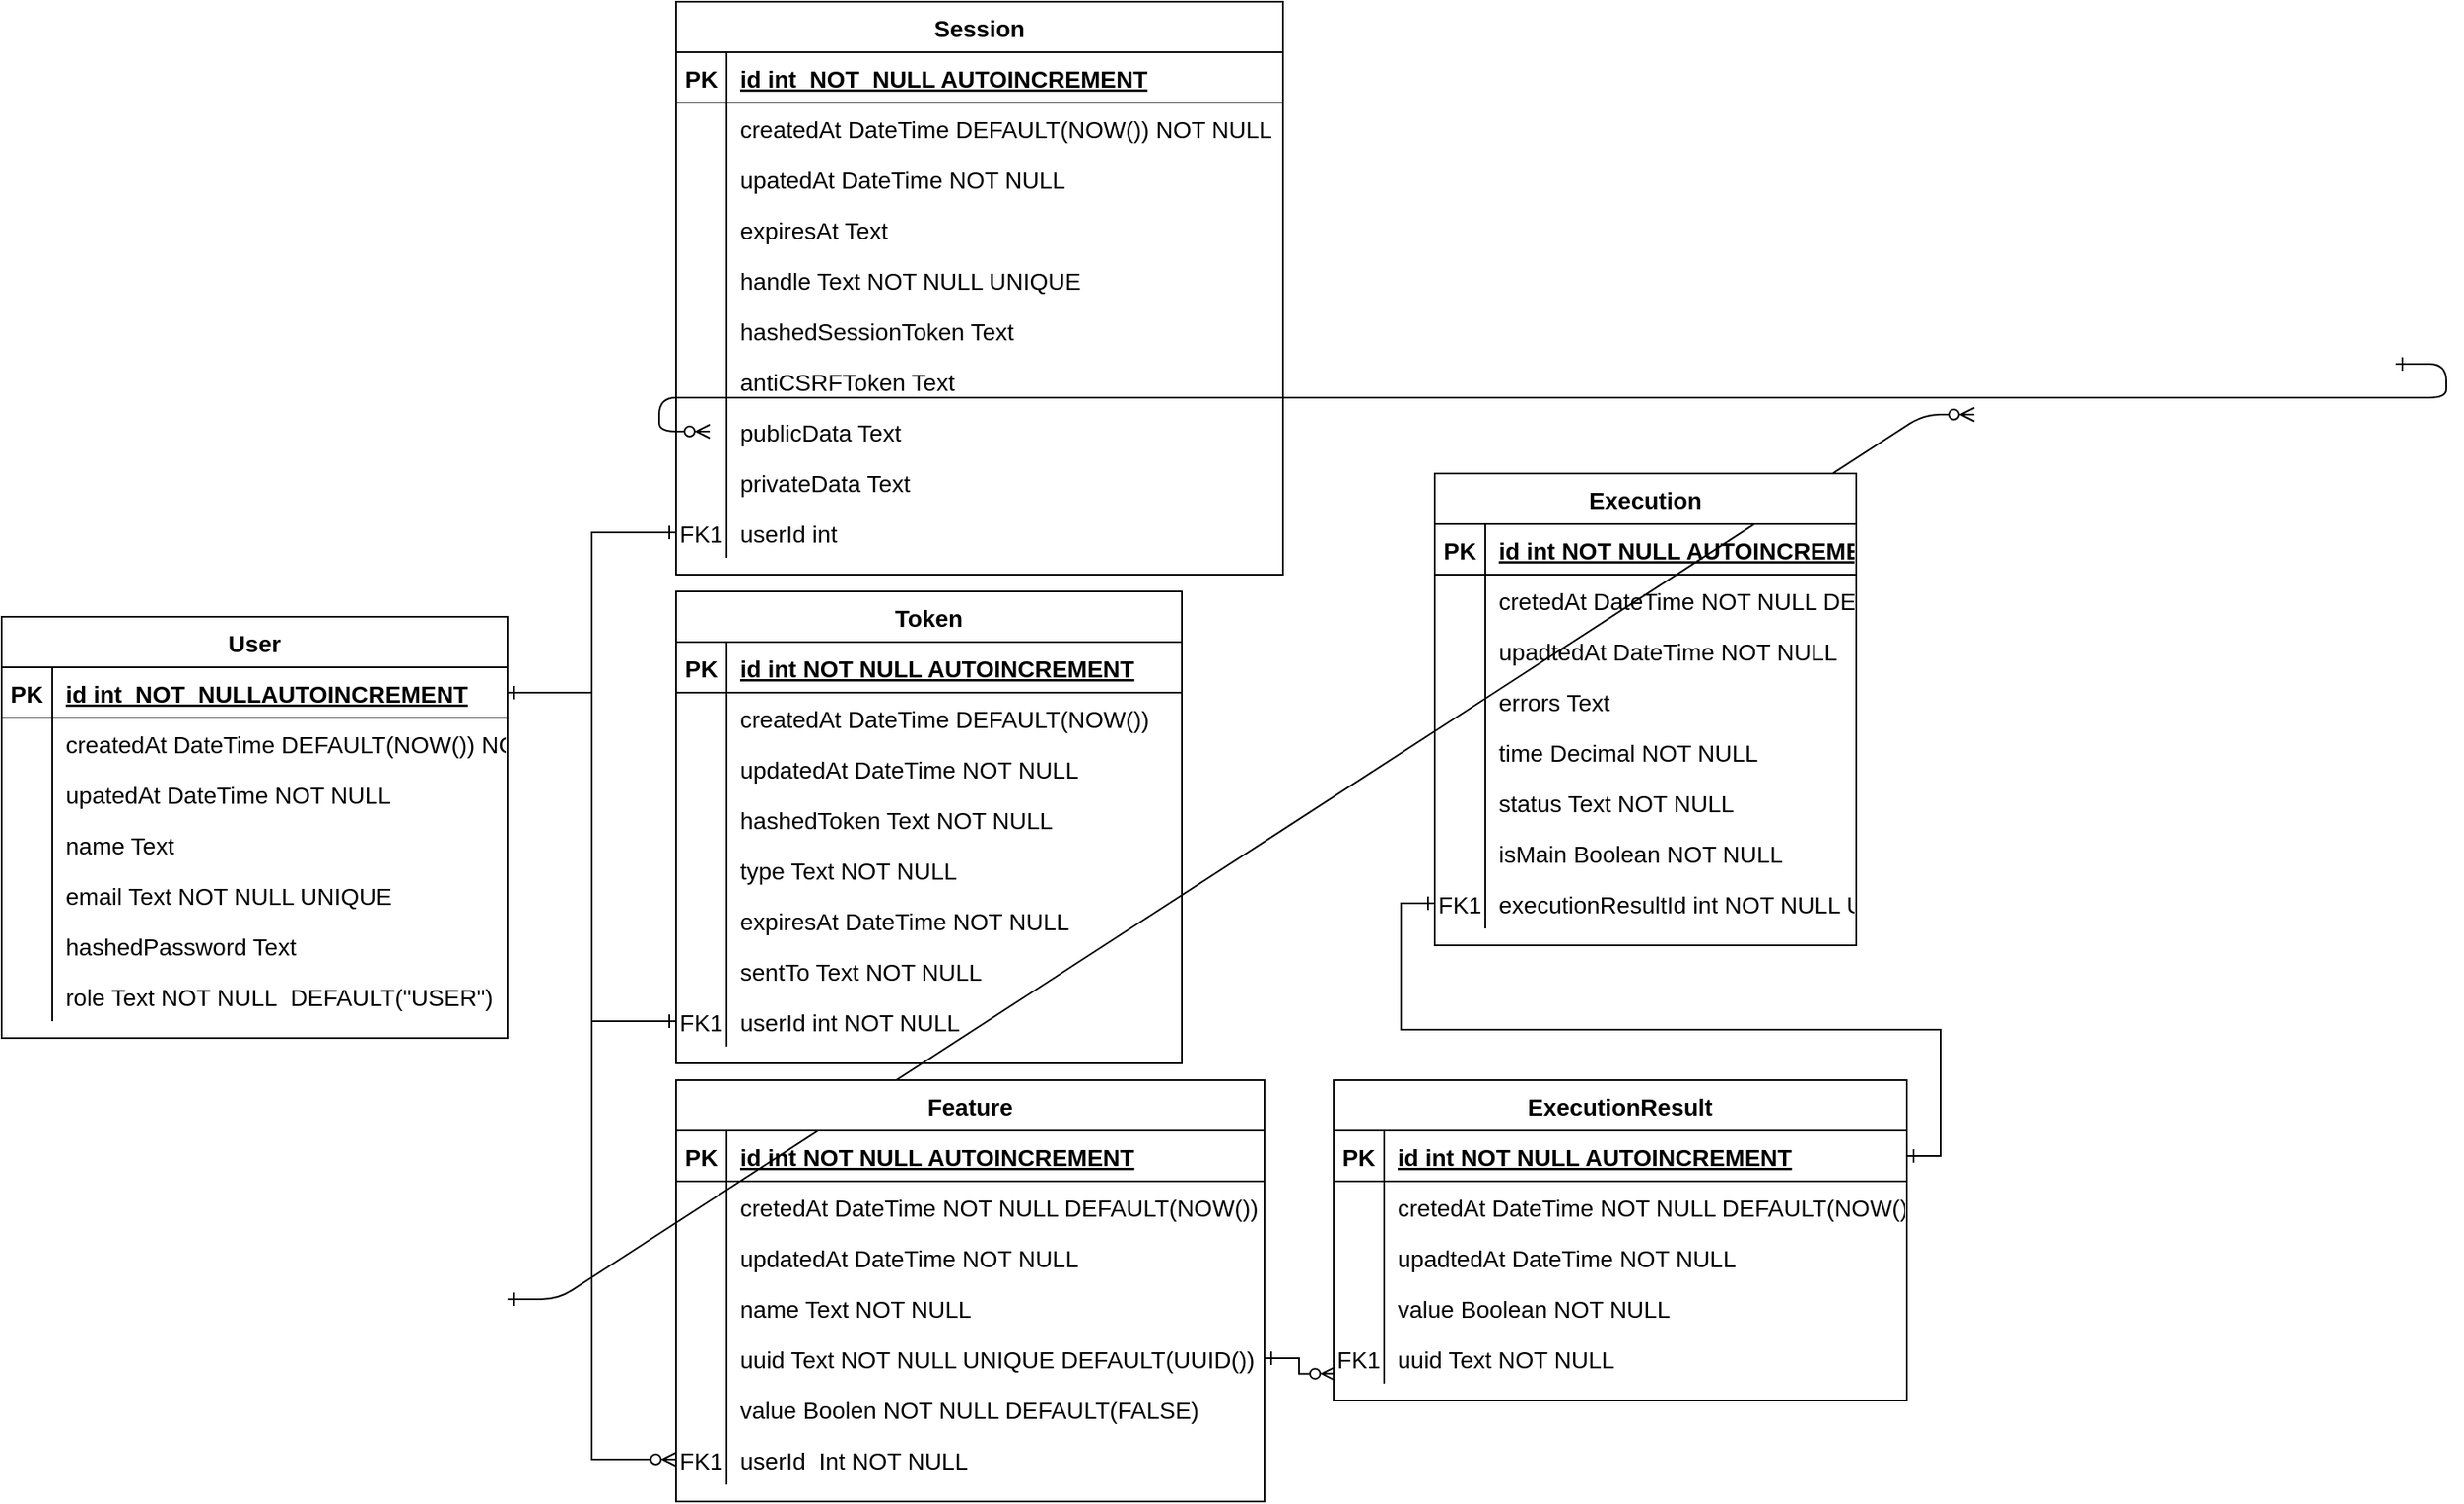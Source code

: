 <mxfile version="17.1.2" type="device"><diagram id="R2lEEEUBdFMjLlhIrx00" name="Page-1"><mxGraphModel dx="1240" dy="1789" grid="1" gridSize="10" guides="1" tooltips="1" connect="1" arrows="1" fold="1" page="1" pageScale="1" pageWidth="850" pageHeight="1100" math="0" shadow="0" extFonts="Permanent Marker^https://fonts.googleapis.com/css?family=Permanent+Marker"><root><mxCell id="0"/><mxCell id="1" parent="0"/><mxCell id="C-vyLk0tnHw3VtMMgP7b-1" value="" style="edgeStyle=entityRelationEdgeStyle;endArrow=ERzeroToMany;startArrow=ERone;endFill=1;startFill=0;" parent="1" source="C-vyLk0tnHw3VtMMgP7b-24" edge="1"><mxGeometry width="100" height="100" relative="1" as="geometry"><mxPoint x="340" y="720" as="sourcePoint"/><mxPoint x="1210" y="195" as="targetPoint"/></mxGeometry></mxCell><mxCell id="C-vyLk0tnHw3VtMMgP7b-12" value="" style="edgeStyle=entityRelationEdgeStyle;endArrow=ERzeroToMany;startArrow=ERone;endFill=1;startFill=0;" parent="1" target="C-vyLk0tnHw3VtMMgP7b-17" edge="1"><mxGeometry width="100" height="100" relative="1" as="geometry"><mxPoint x="1460" y="165" as="sourcePoint"/><mxPoint x="460" y="205" as="targetPoint"/></mxGeometry></mxCell><mxCell id="W0MLWGKrZmcQwjBebH_H-1" value="User" style="shape=table;startSize=30;container=1;collapsible=1;childLayout=tableLayout;fixedRows=1;rowLines=0;fontStyle=1;align=center;resizeLast=1;fontSize=14;" vertex="1" parent="1"><mxGeometry x="40" y="315" width="300" height="250" as="geometry"/></mxCell><mxCell id="W0MLWGKrZmcQwjBebH_H-2" value="" style="shape=partialRectangle;collapsible=0;dropTarget=0;pointerEvents=0;fillColor=none;points=[[0,0.5],[1,0.5]];portConstraint=eastwest;top=0;left=0;right=0;bottom=1;fontSize=14;" vertex="1" parent="W0MLWGKrZmcQwjBebH_H-1"><mxGeometry y="30" width="300" height="30" as="geometry"/></mxCell><mxCell id="W0MLWGKrZmcQwjBebH_H-3" value="PK" style="shape=partialRectangle;overflow=hidden;connectable=0;fillColor=none;top=0;left=0;bottom=0;right=0;fontStyle=1;fontSize=14;" vertex="1" parent="W0MLWGKrZmcQwjBebH_H-2"><mxGeometry width="30" height="30" as="geometry"><mxRectangle width="30" height="30" as="alternateBounds"/></mxGeometry></mxCell><mxCell id="W0MLWGKrZmcQwjBebH_H-4" value="id int  NOT_NULLAUTOINCREMENT" style="shape=partialRectangle;overflow=hidden;connectable=0;fillColor=none;top=0;left=0;bottom=0;right=0;align=left;spacingLeft=6;fontStyle=5;fontSize=14;" vertex="1" parent="W0MLWGKrZmcQwjBebH_H-2"><mxGeometry x="30" width="270" height="30" as="geometry"><mxRectangle width="270" height="30" as="alternateBounds"/></mxGeometry></mxCell><mxCell id="W0MLWGKrZmcQwjBebH_H-5" value="" style="shape=partialRectangle;collapsible=0;dropTarget=0;pointerEvents=0;fillColor=none;points=[[0,0.5],[1,0.5]];portConstraint=eastwest;top=0;left=0;right=0;bottom=0;fontSize=14;" vertex="1" parent="W0MLWGKrZmcQwjBebH_H-1"><mxGeometry y="60" width="300" height="30" as="geometry"/></mxCell><mxCell id="W0MLWGKrZmcQwjBebH_H-6" value="" style="shape=partialRectangle;overflow=hidden;connectable=0;fillColor=none;top=0;left=0;bottom=0;right=0;fontSize=14;" vertex="1" parent="W0MLWGKrZmcQwjBebH_H-5"><mxGeometry width="30" height="30" as="geometry"><mxRectangle width="30" height="30" as="alternateBounds"/></mxGeometry></mxCell><mxCell id="W0MLWGKrZmcQwjBebH_H-7" value="createdAt DateTime DEFAULT(NOW()) NOT NULL" style="shape=partialRectangle;overflow=hidden;connectable=0;fillColor=none;top=0;left=0;bottom=0;right=0;align=left;spacingLeft=6;fontSize=14;" vertex="1" parent="W0MLWGKrZmcQwjBebH_H-5"><mxGeometry x="30" width="270" height="30" as="geometry"><mxRectangle width="270" height="30" as="alternateBounds"/></mxGeometry></mxCell><mxCell id="W0MLWGKrZmcQwjBebH_H-8" value="" style="shape=partialRectangle;collapsible=0;dropTarget=0;pointerEvents=0;fillColor=none;points=[[0,0.5],[1,0.5]];portConstraint=eastwest;top=0;left=0;right=0;bottom=0;fontSize=14;" vertex="1" parent="W0MLWGKrZmcQwjBebH_H-1"><mxGeometry y="90" width="300" height="30" as="geometry"/></mxCell><mxCell id="W0MLWGKrZmcQwjBebH_H-9" value="" style="shape=partialRectangle;overflow=hidden;connectable=0;fillColor=none;top=0;left=0;bottom=0;right=0;fontSize=14;" vertex="1" parent="W0MLWGKrZmcQwjBebH_H-8"><mxGeometry width="30" height="30" as="geometry"><mxRectangle width="30" height="30" as="alternateBounds"/></mxGeometry></mxCell><mxCell id="W0MLWGKrZmcQwjBebH_H-10" value="upatedAt DateTime NOT NULL" style="shape=partialRectangle;overflow=hidden;connectable=0;fillColor=none;top=0;left=0;bottom=0;right=0;align=left;spacingLeft=6;fontSize=14;" vertex="1" parent="W0MLWGKrZmcQwjBebH_H-8"><mxGeometry x="30" width="270" height="30" as="geometry"><mxRectangle width="270" height="30" as="alternateBounds"/></mxGeometry></mxCell><mxCell id="W0MLWGKrZmcQwjBebH_H-11" value="" style="shape=partialRectangle;collapsible=0;dropTarget=0;pointerEvents=0;fillColor=none;points=[[0,0.5],[1,0.5]];portConstraint=eastwest;top=0;left=0;right=0;bottom=0;fontSize=14;" vertex="1" parent="W0MLWGKrZmcQwjBebH_H-1"><mxGeometry y="120" width="300" height="30" as="geometry"/></mxCell><mxCell id="W0MLWGKrZmcQwjBebH_H-12" value="" style="shape=partialRectangle;overflow=hidden;connectable=0;fillColor=none;top=0;left=0;bottom=0;right=0;fontSize=14;" vertex="1" parent="W0MLWGKrZmcQwjBebH_H-11"><mxGeometry width="30" height="30" as="geometry"><mxRectangle width="30" height="30" as="alternateBounds"/></mxGeometry></mxCell><mxCell id="W0MLWGKrZmcQwjBebH_H-13" value="name Text" style="shape=partialRectangle;overflow=hidden;connectable=0;fillColor=none;top=0;left=0;bottom=0;right=0;align=left;spacingLeft=6;fontSize=14;" vertex="1" parent="W0MLWGKrZmcQwjBebH_H-11"><mxGeometry x="30" width="270" height="30" as="geometry"><mxRectangle width="270" height="30" as="alternateBounds"/></mxGeometry></mxCell><mxCell id="W0MLWGKrZmcQwjBebH_H-14" value="" style="shape=partialRectangle;collapsible=0;dropTarget=0;pointerEvents=0;fillColor=none;points=[[0,0.5],[1,0.5]];portConstraint=eastwest;top=0;left=0;right=0;bottom=0;fontSize=14;" vertex="1" parent="W0MLWGKrZmcQwjBebH_H-1"><mxGeometry y="150" width="300" height="30" as="geometry"/></mxCell><mxCell id="W0MLWGKrZmcQwjBebH_H-15" value="" style="shape=partialRectangle;overflow=hidden;connectable=0;fillColor=none;top=0;left=0;bottom=0;right=0;fontSize=14;" vertex="1" parent="W0MLWGKrZmcQwjBebH_H-14"><mxGeometry width="30" height="30" as="geometry"><mxRectangle width="30" height="30" as="alternateBounds"/></mxGeometry></mxCell><mxCell id="W0MLWGKrZmcQwjBebH_H-16" value="email Text NOT NULL UNIQUE" style="shape=partialRectangle;overflow=hidden;connectable=0;fillColor=none;top=0;left=0;bottom=0;right=0;align=left;spacingLeft=6;fontSize=14;" vertex="1" parent="W0MLWGKrZmcQwjBebH_H-14"><mxGeometry x="30" width="270" height="30" as="geometry"><mxRectangle width="270" height="30" as="alternateBounds"/></mxGeometry></mxCell><mxCell id="W0MLWGKrZmcQwjBebH_H-17" value="" style="shape=partialRectangle;collapsible=0;dropTarget=0;pointerEvents=0;fillColor=none;points=[[0,0.5],[1,0.5]];portConstraint=eastwest;top=0;left=0;right=0;bottom=0;fontSize=14;" vertex="1" parent="W0MLWGKrZmcQwjBebH_H-1"><mxGeometry y="180" width="300" height="30" as="geometry"/></mxCell><mxCell id="W0MLWGKrZmcQwjBebH_H-18" value="" style="shape=partialRectangle;overflow=hidden;connectable=0;fillColor=none;top=0;left=0;bottom=0;right=0;fontSize=14;" vertex="1" parent="W0MLWGKrZmcQwjBebH_H-17"><mxGeometry width="30" height="30" as="geometry"><mxRectangle width="30" height="30" as="alternateBounds"/></mxGeometry></mxCell><mxCell id="W0MLWGKrZmcQwjBebH_H-19" value="hashedPassword Text" style="shape=partialRectangle;overflow=hidden;connectable=0;fillColor=none;top=0;left=0;bottom=0;right=0;align=left;spacingLeft=6;fontSize=14;" vertex="1" parent="W0MLWGKrZmcQwjBebH_H-17"><mxGeometry x="30" width="270" height="30" as="geometry"><mxRectangle width="270" height="30" as="alternateBounds"/></mxGeometry></mxCell><mxCell id="W0MLWGKrZmcQwjBebH_H-20" value="" style="shape=partialRectangle;collapsible=0;dropTarget=0;pointerEvents=0;fillColor=none;points=[[0,0.5],[1,0.5]];portConstraint=eastwest;top=0;left=0;right=0;bottom=0;fontSize=14;" vertex="1" parent="W0MLWGKrZmcQwjBebH_H-1"><mxGeometry y="210" width="300" height="30" as="geometry"/></mxCell><mxCell id="W0MLWGKrZmcQwjBebH_H-21" value="" style="shape=partialRectangle;overflow=hidden;connectable=0;fillColor=none;top=0;left=0;bottom=0;right=0;fontSize=14;" vertex="1" parent="W0MLWGKrZmcQwjBebH_H-20"><mxGeometry width="30" height="30" as="geometry"><mxRectangle width="30" height="30" as="alternateBounds"/></mxGeometry></mxCell><mxCell id="W0MLWGKrZmcQwjBebH_H-22" value="role Text NOT NULL  DEFAULT(&quot;USER&quot;)" style="shape=partialRectangle;overflow=hidden;connectable=0;fillColor=none;top=0;left=0;bottom=0;right=0;align=left;spacingLeft=6;fontSize=14;" vertex="1" parent="W0MLWGKrZmcQwjBebH_H-20"><mxGeometry x="30" width="270" height="30" as="geometry"><mxRectangle width="270" height="30" as="alternateBounds"/></mxGeometry></mxCell><mxCell id="W0MLWGKrZmcQwjBebH_H-23" value="Session" style="shape=table;startSize=30;container=1;collapsible=1;childLayout=tableLayout;fixedRows=1;rowLines=0;fontStyle=1;align=center;resizeLast=1;fontSize=14;" vertex="1" parent="1"><mxGeometry x="440" y="-50" width="360" height="340" as="geometry"/></mxCell><mxCell id="W0MLWGKrZmcQwjBebH_H-24" value="" style="shape=partialRectangle;collapsible=0;dropTarget=0;pointerEvents=0;fillColor=none;points=[[0,0.5],[1,0.5]];portConstraint=eastwest;top=0;left=0;right=0;bottom=1;fontSize=14;" vertex="1" parent="W0MLWGKrZmcQwjBebH_H-23"><mxGeometry y="30" width="360" height="30" as="geometry"/></mxCell><mxCell id="W0MLWGKrZmcQwjBebH_H-25" value="PK" style="shape=partialRectangle;overflow=hidden;connectable=0;fillColor=none;top=0;left=0;bottom=0;right=0;fontStyle=1;fontSize=14;" vertex="1" parent="W0MLWGKrZmcQwjBebH_H-24"><mxGeometry width="30" height="30" as="geometry"><mxRectangle width="30" height="30" as="alternateBounds"/></mxGeometry></mxCell><mxCell id="W0MLWGKrZmcQwjBebH_H-26" value="id int  NOT_NULL AUTOINCREMENT" style="shape=partialRectangle;overflow=hidden;connectable=0;fillColor=none;top=0;left=0;bottom=0;right=0;align=left;spacingLeft=6;fontStyle=5;fontSize=14;" vertex="1" parent="W0MLWGKrZmcQwjBebH_H-24"><mxGeometry x="30" width="330" height="30" as="geometry"><mxRectangle width="330" height="30" as="alternateBounds"/></mxGeometry></mxCell><mxCell id="W0MLWGKrZmcQwjBebH_H-27" value="" style="shape=partialRectangle;collapsible=0;dropTarget=0;pointerEvents=0;fillColor=none;points=[[0,0.5],[1,0.5]];portConstraint=eastwest;top=0;left=0;right=0;bottom=0;fontSize=14;" vertex="1" parent="W0MLWGKrZmcQwjBebH_H-23"><mxGeometry y="60" width="360" height="30" as="geometry"/></mxCell><mxCell id="W0MLWGKrZmcQwjBebH_H-28" value="" style="shape=partialRectangle;overflow=hidden;connectable=0;fillColor=none;top=0;left=0;bottom=0;right=0;fontSize=14;" vertex="1" parent="W0MLWGKrZmcQwjBebH_H-27"><mxGeometry width="30" height="30" as="geometry"><mxRectangle width="30" height="30" as="alternateBounds"/></mxGeometry></mxCell><mxCell id="W0MLWGKrZmcQwjBebH_H-29" value="createdAt DateTime DEFAULT(NOW()) NOT NULL" style="shape=partialRectangle;overflow=hidden;connectable=0;fillColor=none;top=0;left=0;bottom=0;right=0;align=left;spacingLeft=6;fontSize=14;" vertex="1" parent="W0MLWGKrZmcQwjBebH_H-27"><mxGeometry x="30" width="330" height="30" as="geometry"><mxRectangle width="330" height="30" as="alternateBounds"/></mxGeometry></mxCell><mxCell id="W0MLWGKrZmcQwjBebH_H-30" value="" style="shape=partialRectangle;collapsible=0;dropTarget=0;pointerEvents=0;fillColor=none;points=[[0,0.5],[1,0.5]];portConstraint=eastwest;top=0;left=0;right=0;bottom=0;fontSize=14;" vertex="1" parent="W0MLWGKrZmcQwjBebH_H-23"><mxGeometry y="90" width="360" height="30" as="geometry"/></mxCell><mxCell id="W0MLWGKrZmcQwjBebH_H-31" value="" style="shape=partialRectangle;overflow=hidden;connectable=0;fillColor=none;top=0;left=0;bottom=0;right=0;fontSize=14;" vertex="1" parent="W0MLWGKrZmcQwjBebH_H-30"><mxGeometry width="30" height="30" as="geometry"><mxRectangle width="30" height="30" as="alternateBounds"/></mxGeometry></mxCell><mxCell id="W0MLWGKrZmcQwjBebH_H-32" value="upatedAt DateTime NOT NULL" style="shape=partialRectangle;overflow=hidden;connectable=0;fillColor=none;top=0;left=0;bottom=0;right=0;align=left;spacingLeft=6;fontSize=14;" vertex="1" parent="W0MLWGKrZmcQwjBebH_H-30"><mxGeometry x="30" width="330" height="30" as="geometry"><mxRectangle width="330" height="30" as="alternateBounds"/></mxGeometry></mxCell><mxCell id="W0MLWGKrZmcQwjBebH_H-33" value="" style="shape=partialRectangle;collapsible=0;dropTarget=0;pointerEvents=0;fillColor=none;points=[[0,0.5],[1,0.5]];portConstraint=eastwest;top=0;left=0;right=0;bottom=0;fontSize=14;" vertex="1" parent="W0MLWGKrZmcQwjBebH_H-23"><mxGeometry y="120" width="360" height="30" as="geometry"/></mxCell><mxCell id="W0MLWGKrZmcQwjBebH_H-34" value="" style="shape=partialRectangle;overflow=hidden;connectable=0;fillColor=none;top=0;left=0;bottom=0;right=0;fontSize=14;" vertex="1" parent="W0MLWGKrZmcQwjBebH_H-33"><mxGeometry width="30" height="30" as="geometry"><mxRectangle width="30" height="30" as="alternateBounds"/></mxGeometry></mxCell><mxCell id="W0MLWGKrZmcQwjBebH_H-35" value="expiresAt Text" style="shape=partialRectangle;overflow=hidden;connectable=0;fillColor=none;top=0;left=0;bottom=0;right=0;align=left;spacingLeft=6;fontSize=14;" vertex="1" parent="W0MLWGKrZmcQwjBebH_H-33"><mxGeometry x="30" width="330" height="30" as="geometry"><mxRectangle width="330" height="30" as="alternateBounds"/></mxGeometry></mxCell><mxCell id="W0MLWGKrZmcQwjBebH_H-36" value="" style="shape=partialRectangle;collapsible=0;dropTarget=0;pointerEvents=0;fillColor=none;points=[[0,0.5],[1,0.5]];portConstraint=eastwest;top=0;left=0;right=0;bottom=0;fontSize=14;" vertex="1" parent="W0MLWGKrZmcQwjBebH_H-23"><mxGeometry y="150" width="360" height="30" as="geometry"/></mxCell><mxCell id="W0MLWGKrZmcQwjBebH_H-37" value="" style="shape=partialRectangle;overflow=hidden;connectable=0;fillColor=none;top=0;left=0;bottom=0;right=0;fontSize=14;" vertex="1" parent="W0MLWGKrZmcQwjBebH_H-36"><mxGeometry width="30" height="30" as="geometry"><mxRectangle width="30" height="30" as="alternateBounds"/></mxGeometry></mxCell><mxCell id="W0MLWGKrZmcQwjBebH_H-38" value="handle Text NOT NULL UNIQUE" style="shape=partialRectangle;overflow=hidden;connectable=0;fillColor=none;top=0;left=0;bottom=0;right=0;align=left;spacingLeft=6;fontSize=14;" vertex="1" parent="W0MLWGKrZmcQwjBebH_H-36"><mxGeometry x="30" width="330" height="30" as="geometry"><mxRectangle width="330" height="30" as="alternateBounds"/></mxGeometry></mxCell><mxCell id="W0MLWGKrZmcQwjBebH_H-39" value="" style="shape=partialRectangle;collapsible=0;dropTarget=0;pointerEvents=0;fillColor=none;points=[[0,0.5],[1,0.5]];portConstraint=eastwest;top=0;left=0;right=0;bottom=0;fontSize=14;" vertex="1" parent="W0MLWGKrZmcQwjBebH_H-23"><mxGeometry y="180" width="360" height="30" as="geometry"/></mxCell><mxCell id="W0MLWGKrZmcQwjBebH_H-40" value="" style="shape=partialRectangle;overflow=hidden;connectable=0;fillColor=none;top=0;left=0;bottom=0;right=0;fontSize=14;" vertex="1" parent="W0MLWGKrZmcQwjBebH_H-39"><mxGeometry width="30" height="30" as="geometry"><mxRectangle width="30" height="30" as="alternateBounds"/></mxGeometry></mxCell><mxCell id="W0MLWGKrZmcQwjBebH_H-41" value="hashedSessionToken Text" style="shape=partialRectangle;overflow=hidden;connectable=0;fillColor=none;top=0;left=0;bottom=0;right=0;align=left;spacingLeft=6;fontSize=14;" vertex="1" parent="W0MLWGKrZmcQwjBebH_H-39"><mxGeometry x="30" width="330" height="30" as="geometry"><mxRectangle width="330" height="30" as="alternateBounds"/></mxGeometry></mxCell><mxCell id="W0MLWGKrZmcQwjBebH_H-42" value="" style="shape=partialRectangle;collapsible=0;dropTarget=0;pointerEvents=0;fillColor=none;points=[[0,0.5],[1,0.5]];portConstraint=eastwest;top=0;left=0;right=0;bottom=0;fontSize=14;" vertex="1" parent="W0MLWGKrZmcQwjBebH_H-23"><mxGeometry y="210" width="360" height="30" as="geometry"/></mxCell><mxCell id="W0MLWGKrZmcQwjBebH_H-43" value="" style="shape=partialRectangle;overflow=hidden;connectable=0;fillColor=none;top=0;left=0;bottom=0;right=0;fontSize=14;" vertex="1" parent="W0MLWGKrZmcQwjBebH_H-42"><mxGeometry width="30" height="30" as="geometry"><mxRectangle width="30" height="30" as="alternateBounds"/></mxGeometry></mxCell><mxCell id="W0MLWGKrZmcQwjBebH_H-44" value="antiCSRFToken Text" style="shape=partialRectangle;overflow=hidden;connectable=0;fillColor=none;top=0;left=0;bottom=0;right=0;align=left;spacingLeft=6;fontSize=14;" vertex="1" parent="W0MLWGKrZmcQwjBebH_H-42"><mxGeometry x="30" width="330" height="30" as="geometry"><mxRectangle width="330" height="30" as="alternateBounds"/></mxGeometry></mxCell><mxCell id="W0MLWGKrZmcQwjBebH_H-45" value="" style="shape=partialRectangle;collapsible=0;dropTarget=0;pointerEvents=0;fillColor=none;points=[[0,0.5],[1,0.5]];portConstraint=eastwest;top=0;left=0;right=0;bottom=0;fontSize=14;" vertex="1" parent="W0MLWGKrZmcQwjBebH_H-23"><mxGeometry y="240" width="360" height="30" as="geometry"/></mxCell><mxCell id="W0MLWGKrZmcQwjBebH_H-46" value="" style="shape=partialRectangle;overflow=hidden;connectable=0;fillColor=none;top=0;left=0;bottom=0;right=0;fontSize=14;" vertex="1" parent="W0MLWGKrZmcQwjBebH_H-45"><mxGeometry width="30" height="30" as="geometry"><mxRectangle width="30" height="30" as="alternateBounds"/></mxGeometry></mxCell><mxCell id="W0MLWGKrZmcQwjBebH_H-47" value="publicData Text" style="shape=partialRectangle;overflow=hidden;connectable=0;fillColor=none;top=0;left=0;bottom=0;right=0;align=left;spacingLeft=6;fontSize=14;" vertex="1" parent="W0MLWGKrZmcQwjBebH_H-45"><mxGeometry x="30" width="330" height="30" as="geometry"><mxRectangle width="330" height="30" as="alternateBounds"/></mxGeometry></mxCell><mxCell id="W0MLWGKrZmcQwjBebH_H-48" value="" style="shape=partialRectangle;collapsible=0;dropTarget=0;pointerEvents=0;fillColor=none;points=[[0,0.5],[1,0.5]];portConstraint=eastwest;top=0;left=0;right=0;bottom=0;fontSize=14;" vertex="1" parent="W0MLWGKrZmcQwjBebH_H-23"><mxGeometry y="270" width="360" height="30" as="geometry"/></mxCell><mxCell id="W0MLWGKrZmcQwjBebH_H-49" value="" style="shape=partialRectangle;overflow=hidden;connectable=0;fillColor=none;top=0;left=0;bottom=0;right=0;fontSize=14;" vertex="1" parent="W0MLWGKrZmcQwjBebH_H-48"><mxGeometry width="30" height="30" as="geometry"><mxRectangle width="30" height="30" as="alternateBounds"/></mxGeometry></mxCell><mxCell id="W0MLWGKrZmcQwjBebH_H-50" value="privateData Text" style="shape=partialRectangle;overflow=hidden;connectable=0;fillColor=none;top=0;left=0;bottom=0;right=0;align=left;spacingLeft=6;fontSize=14;" vertex="1" parent="W0MLWGKrZmcQwjBebH_H-48"><mxGeometry x="30" width="330" height="30" as="geometry"><mxRectangle width="330" height="30" as="alternateBounds"/></mxGeometry></mxCell><mxCell id="W0MLWGKrZmcQwjBebH_H-64" value="" style="shape=partialRectangle;collapsible=0;dropTarget=0;pointerEvents=0;fillColor=none;points=[[0,0.5],[1,0.5]];portConstraint=eastwest;top=0;left=0;right=0;bottom=0;fontSize=14;" vertex="1" parent="W0MLWGKrZmcQwjBebH_H-23"><mxGeometry y="300" width="360" height="30" as="geometry"/></mxCell><mxCell id="W0MLWGKrZmcQwjBebH_H-65" value="FK1" style="shape=partialRectangle;overflow=hidden;connectable=0;fillColor=none;top=0;left=0;bottom=0;right=0;fontSize=14;" vertex="1" parent="W0MLWGKrZmcQwjBebH_H-64"><mxGeometry width="30" height="30" as="geometry"><mxRectangle width="30" height="30" as="alternateBounds"/></mxGeometry></mxCell><mxCell id="W0MLWGKrZmcQwjBebH_H-66" value="userId int" style="shape=partialRectangle;overflow=hidden;connectable=0;fillColor=none;top=0;left=0;bottom=0;right=0;align=left;spacingLeft=6;fontSize=14;" vertex="1" parent="W0MLWGKrZmcQwjBebH_H-64"><mxGeometry x="30" width="330" height="30" as="geometry"><mxRectangle width="330" height="30" as="alternateBounds"/></mxGeometry></mxCell><mxCell id="W0MLWGKrZmcQwjBebH_H-54" value="Token" style="shape=table;startSize=30;container=1;collapsible=1;childLayout=tableLayout;fixedRows=1;rowLines=0;fontStyle=1;align=center;resizeLast=1;fontSize=14;" vertex="1" parent="1"><mxGeometry x="440" y="300" width="300" height="280" as="geometry"/></mxCell><mxCell id="W0MLWGKrZmcQwjBebH_H-55" value="" style="shape=partialRectangle;collapsible=0;dropTarget=0;pointerEvents=0;fillColor=none;points=[[0,0.5],[1,0.5]];portConstraint=eastwest;top=0;left=0;right=0;bottom=1;fontSize=14;" vertex="1" parent="W0MLWGKrZmcQwjBebH_H-54"><mxGeometry y="30" width="300" height="30" as="geometry"/></mxCell><mxCell id="W0MLWGKrZmcQwjBebH_H-56" value="PK" style="shape=partialRectangle;overflow=hidden;connectable=0;fillColor=none;top=0;left=0;bottom=0;right=0;fontStyle=1;fontSize=14;" vertex="1" parent="W0MLWGKrZmcQwjBebH_H-55"><mxGeometry width="30" height="30" as="geometry"><mxRectangle width="30" height="30" as="alternateBounds"/></mxGeometry></mxCell><mxCell id="W0MLWGKrZmcQwjBebH_H-57" value="id int NOT NULL AUTOINCREMENT" style="shape=partialRectangle;overflow=hidden;connectable=0;fillColor=none;top=0;left=0;bottom=0;right=0;align=left;spacingLeft=6;fontStyle=5;fontSize=14;" vertex="1" parent="W0MLWGKrZmcQwjBebH_H-55"><mxGeometry x="30" width="270" height="30" as="geometry"><mxRectangle width="270" height="30" as="alternateBounds"/></mxGeometry></mxCell><mxCell id="W0MLWGKrZmcQwjBebH_H-58" value="" style="shape=partialRectangle;collapsible=0;dropTarget=0;pointerEvents=0;fillColor=none;points=[[0,0.5],[1,0.5]];portConstraint=eastwest;top=0;left=0;right=0;bottom=0;fontSize=14;" vertex="1" parent="W0MLWGKrZmcQwjBebH_H-54"><mxGeometry y="60" width="300" height="30" as="geometry"/></mxCell><mxCell id="W0MLWGKrZmcQwjBebH_H-59" value="" style="shape=partialRectangle;overflow=hidden;connectable=0;fillColor=none;top=0;left=0;bottom=0;right=0;fontSize=14;" vertex="1" parent="W0MLWGKrZmcQwjBebH_H-58"><mxGeometry width="30" height="30" as="geometry"><mxRectangle width="30" height="30" as="alternateBounds"/></mxGeometry></mxCell><mxCell id="W0MLWGKrZmcQwjBebH_H-60" value="createdAt DateTime DEFAULT(NOW())" style="shape=partialRectangle;overflow=hidden;connectable=0;fillColor=none;top=0;left=0;bottom=0;right=0;align=left;spacingLeft=6;fontSize=14;" vertex="1" parent="W0MLWGKrZmcQwjBebH_H-58"><mxGeometry x="30" width="270" height="30" as="geometry"><mxRectangle width="270" height="30" as="alternateBounds"/></mxGeometry></mxCell><mxCell id="W0MLWGKrZmcQwjBebH_H-61" value="" style="shape=partialRectangle;collapsible=0;dropTarget=0;pointerEvents=0;fillColor=none;points=[[0,0.5],[1,0.5]];portConstraint=eastwest;top=0;left=0;right=0;bottom=0;fontSize=14;" vertex="1" parent="W0MLWGKrZmcQwjBebH_H-54"><mxGeometry y="90" width="300" height="30" as="geometry"/></mxCell><mxCell id="W0MLWGKrZmcQwjBebH_H-62" value="" style="shape=partialRectangle;overflow=hidden;connectable=0;fillColor=none;top=0;left=0;bottom=0;right=0;fontSize=14;" vertex="1" parent="W0MLWGKrZmcQwjBebH_H-61"><mxGeometry width="30" height="30" as="geometry"><mxRectangle width="30" height="30" as="alternateBounds"/></mxGeometry></mxCell><mxCell id="W0MLWGKrZmcQwjBebH_H-63" value="updatedAt DateTime NOT NULL" style="shape=partialRectangle;overflow=hidden;connectable=0;fillColor=none;top=0;left=0;bottom=0;right=0;align=left;spacingLeft=6;fontSize=14;" vertex="1" parent="W0MLWGKrZmcQwjBebH_H-61"><mxGeometry x="30" width="270" height="30" as="geometry"><mxRectangle width="270" height="30" as="alternateBounds"/></mxGeometry></mxCell><mxCell id="W0MLWGKrZmcQwjBebH_H-67" value="" style="shape=partialRectangle;collapsible=0;dropTarget=0;pointerEvents=0;fillColor=none;points=[[0,0.5],[1,0.5]];portConstraint=eastwest;top=0;left=0;right=0;bottom=0;fontSize=14;" vertex="1" parent="W0MLWGKrZmcQwjBebH_H-54"><mxGeometry y="120" width="300" height="30" as="geometry"/></mxCell><mxCell id="W0MLWGKrZmcQwjBebH_H-68" value="" style="shape=partialRectangle;overflow=hidden;connectable=0;fillColor=none;top=0;left=0;bottom=0;right=0;fontSize=14;" vertex="1" parent="W0MLWGKrZmcQwjBebH_H-67"><mxGeometry width="30" height="30" as="geometry"><mxRectangle width="30" height="30" as="alternateBounds"/></mxGeometry></mxCell><mxCell id="W0MLWGKrZmcQwjBebH_H-69" value="hashedToken Text NOT NULL" style="shape=partialRectangle;overflow=hidden;connectable=0;fillColor=none;top=0;left=0;bottom=0;right=0;align=left;spacingLeft=6;fontSize=14;" vertex="1" parent="W0MLWGKrZmcQwjBebH_H-67"><mxGeometry x="30" width="270" height="30" as="geometry"><mxRectangle width="270" height="30" as="alternateBounds"/></mxGeometry></mxCell><mxCell id="W0MLWGKrZmcQwjBebH_H-70" value="" style="shape=partialRectangle;collapsible=0;dropTarget=0;pointerEvents=0;fillColor=none;points=[[0,0.5],[1,0.5]];portConstraint=eastwest;top=0;left=0;right=0;bottom=0;fontSize=14;" vertex="1" parent="W0MLWGKrZmcQwjBebH_H-54"><mxGeometry y="150" width="300" height="30" as="geometry"/></mxCell><mxCell id="W0MLWGKrZmcQwjBebH_H-71" value="" style="shape=partialRectangle;overflow=hidden;connectable=0;fillColor=none;top=0;left=0;bottom=0;right=0;fontSize=14;" vertex="1" parent="W0MLWGKrZmcQwjBebH_H-70"><mxGeometry width="30" height="30" as="geometry"><mxRectangle width="30" height="30" as="alternateBounds"/></mxGeometry></mxCell><mxCell id="W0MLWGKrZmcQwjBebH_H-72" value="type Text NOT NULL" style="shape=partialRectangle;overflow=hidden;connectable=0;fillColor=none;top=0;left=0;bottom=0;right=0;align=left;spacingLeft=6;fontSize=14;" vertex="1" parent="W0MLWGKrZmcQwjBebH_H-70"><mxGeometry x="30" width="270" height="30" as="geometry"><mxRectangle width="270" height="30" as="alternateBounds"/></mxGeometry></mxCell><mxCell id="W0MLWGKrZmcQwjBebH_H-73" value="" style="shape=partialRectangle;collapsible=0;dropTarget=0;pointerEvents=0;fillColor=none;points=[[0,0.5],[1,0.5]];portConstraint=eastwest;top=0;left=0;right=0;bottom=0;fontSize=14;" vertex="1" parent="W0MLWGKrZmcQwjBebH_H-54"><mxGeometry y="180" width="300" height="30" as="geometry"/></mxCell><mxCell id="W0MLWGKrZmcQwjBebH_H-74" value="" style="shape=partialRectangle;overflow=hidden;connectable=0;fillColor=none;top=0;left=0;bottom=0;right=0;fontSize=14;" vertex="1" parent="W0MLWGKrZmcQwjBebH_H-73"><mxGeometry width="30" height="30" as="geometry"><mxRectangle width="30" height="30" as="alternateBounds"/></mxGeometry></mxCell><mxCell id="W0MLWGKrZmcQwjBebH_H-75" value="expiresAt DateTime NOT NULL" style="shape=partialRectangle;overflow=hidden;connectable=0;fillColor=none;top=0;left=0;bottom=0;right=0;align=left;spacingLeft=6;fontSize=14;" vertex="1" parent="W0MLWGKrZmcQwjBebH_H-73"><mxGeometry x="30" width="270" height="30" as="geometry"><mxRectangle width="270" height="30" as="alternateBounds"/></mxGeometry></mxCell><mxCell id="W0MLWGKrZmcQwjBebH_H-76" value="" style="shape=partialRectangle;collapsible=0;dropTarget=0;pointerEvents=0;fillColor=none;points=[[0,0.5],[1,0.5]];portConstraint=eastwest;top=0;left=0;right=0;bottom=0;fontSize=14;" vertex="1" parent="W0MLWGKrZmcQwjBebH_H-54"><mxGeometry y="210" width="300" height="30" as="geometry"/></mxCell><mxCell id="W0MLWGKrZmcQwjBebH_H-77" value="" style="shape=partialRectangle;overflow=hidden;connectable=0;fillColor=none;top=0;left=0;bottom=0;right=0;fontSize=14;" vertex="1" parent="W0MLWGKrZmcQwjBebH_H-76"><mxGeometry width="30" height="30" as="geometry"><mxRectangle width="30" height="30" as="alternateBounds"/></mxGeometry></mxCell><mxCell id="W0MLWGKrZmcQwjBebH_H-78" value="sentTo Text NOT NULL" style="shape=partialRectangle;overflow=hidden;connectable=0;fillColor=none;top=0;left=0;bottom=0;right=0;align=left;spacingLeft=6;fontSize=14;" vertex="1" parent="W0MLWGKrZmcQwjBebH_H-76"><mxGeometry x="30" width="270" height="30" as="geometry"><mxRectangle width="270" height="30" as="alternateBounds"/></mxGeometry></mxCell><mxCell id="W0MLWGKrZmcQwjBebH_H-79" value="" style="shape=partialRectangle;collapsible=0;dropTarget=0;pointerEvents=0;fillColor=none;points=[[0,0.5],[1,0.5]];portConstraint=eastwest;top=0;left=0;right=0;bottom=0;fontSize=14;" vertex="1" parent="W0MLWGKrZmcQwjBebH_H-54"><mxGeometry y="240" width="300" height="30" as="geometry"/></mxCell><mxCell id="W0MLWGKrZmcQwjBebH_H-80" value="FK1" style="shape=partialRectangle;overflow=hidden;connectable=0;fillColor=none;top=0;left=0;bottom=0;right=0;fontSize=14;" vertex="1" parent="W0MLWGKrZmcQwjBebH_H-79"><mxGeometry width="30" height="30" as="geometry"><mxRectangle width="30" height="30" as="alternateBounds"/></mxGeometry></mxCell><mxCell id="W0MLWGKrZmcQwjBebH_H-81" value="userId int NOT NULL" style="shape=partialRectangle;overflow=hidden;connectable=0;fillColor=none;top=0;left=0;bottom=0;right=0;align=left;spacingLeft=6;fontSize=14;" vertex="1" parent="W0MLWGKrZmcQwjBebH_H-79"><mxGeometry x="30" width="270" height="30" as="geometry"><mxRectangle width="270" height="30" as="alternateBounds"/></mxGeometry></mxCell><mxCell id="W0MLWGKrZmcQwjBebH_H-82" value="Feature" style="shape=table;startSize=30;container=1;collapsible=1;childLayout=tableLayout;fixedRows=1;rowLines=0;fontStyle=1;align=center;resizeLast=1;fontSize=14;" vertex="1" parent="1"><mxGeometry x="440" y="590" width="349" height="250" as="geometry"/></mxCell><mxCell id="W0MLWGKrZmcQwjBebH_H-83" value="" style="shape=partialRectangle;collapsible=0;dropTarget=0;pointerEvents=0;fillColor=none;points=[[0,0.5],[1,0.5]];portConstraint=eastwest;top=0;left=0;right=0;bottom=1;fontSize=14;" vertex="1" parent="W0MLWGKrZmcQwjBebH_H-82"><mxGeometry y="30" width="349" height="30" as="geometry"/></mxCell><mxCell id="W0MLWGKrZmcQwjBebH_H-84" value="PK" style="shape=partialRectangle;overflow=hidden;connectable=0;fillColor=none;top=0;left=0;bottom=0;right=0;fontStyle=1;fontSize=14;" vertex="1" parent="W0MLWGKrZmcQwjBebH_H-83"><mxGeometry width="30" height="30" as="geometry"><mxRectangle width="30" height="30" as="alternateBounds"/></mxGeometry></mxCell><mxCell id="W0MLWGKrZmcQwjBebH_H-85" value="id int NOT NULL AUTOINCREMENT" style="shape=partialRectangle;overflow=hidden;connectable=0;fillColor=none;top=0;left=0;bottom=0;right=0;align=left;spacingLeft=6;fontStyle=5;fontSize=14;" vertex="1" parent="W0MLWGKrZmcQwjBebH_H-83"><mxGeometry x="30" width="319" height="30" as="geometry"><mxRectangle width="319" height="30" as="alternateBounds"/></mxGeometry></mxCell><mxCell id="W0MLWGKrZmcQwjBebH_H-86" value="" style="shape=partialRectangle;collapsible=0;dropTarget=0;pointerEvents=0;fillColor=none;points=[[0,0.5],[1,0.5]];portConstraint=eastwest;top=0;left=0;right=0;bottom=0;fontSize=14;" vertex="1" parent="W0MLWGKrZmcQwjBebH_H-82"><mxGeometry y="60" width="349" height="30" as="geometry"/></mxCell><mxCell id="W0MLWGKrZmcQwjBebH_H-87" value="" style="shape=partialRectangle;overflow=hidden;connectable=0;fillColor=none;top=0;left=0;bottom=0;right=0;fontSize=14;" vertex="1" parent="W0MLWGKrZmcQwjBebH_H-86"><mxGeometry width="30" height="30" as="geometry"><mxRectangle width="30" height="30" as="alternateBounds"/></mxGeometry></mxCell><mxCell id="W0MLWGKrZmcQwjBebH_H-88" value="cretedAt DateTime NOT NULL DEFAULT(NOW())" style="shape=partialRectangle;overflow=hidden;connectable=0;fillColor=none;top=0;left=0;bottom=0;right=0;align=left;spacingLeft=6;fontSize=14;" vertex="1" parent="W0MLWGKrZmcQwjBebH_H-86"><mxGeometry x="30" width="319" height="30" as="geometry"><mxRectangle width="319" height="30" as="alternateBounds"/></mxGeometry></mxCell><mxCell id="W0MLWGKrZmcQwjBebH_H-89" value="" style="shape=partialRectangle;collapsible=0;dropTarget=0;pointerEvents=0;fillColor=none;points=[[0,0.5],[1,0.5]];portConstraint=eastwest;top=0;left=0;right=0;bottom=0;fontSize=14;" vertex="1" parent="W0MLWGKrZmcQwjBebH_H-82"><mxGeometry y="90" width="349" height="30" as="geometry"/></mxCell><mxCell id="W0MLWGKrZmcQwjBebH_H-90" value="" style="shape=partialRectangle;overflow=hidden;connectable=0;fillColor=none;top=0;left=0;bottom=0;right=0;fontSize=14;" vertex="1" parent="W0MLWGKrZmcQwjBebH_H-89"><mxGeometry width="30" height="30" as="geometry"><mxRectangle width="30" height="30" as="alternateBounds"/></mxGeometry></mxCell><mxCell id="W0MLWGKrZmcQwjBebH_H-91" value="updatedAt DateTime NOT NULL" style="shape=partialRectangle;overflow=hidden;connectable=0;fillColor=none;top=0;left=0;bottom=0;right=0;align=left;spacingLeft=6;fontSize=14;" vertex="1" parent="W0MLWGKrZmcQwjBebH_H-89"><mxGeometry x="30" width="319" height="30" as="geometry"><mxRectangle width="319" height="30" as="alternateBounds"/></mxGeometry></mxCell><mxCell id="W0MLWGKrZmcQwjBebH_H-112" value="" style="shape=partialRectangle;collapsible=0;dropTarget=0;pointerEvents=0;fillColor=none;points=[[0,0.5],[1,0.5]];portConstraint=eastwest;top=0;left=0;right=0;bottom=0;fontSize=14;" vertex="1" parent="W0MLWGKrZmcQwjBebH_H-82"><mxGeometry y="120" width="349" height="30" as="geometry"/></mxCell><mxCell id="W0MLWGKrZmcQwjBebH_H-113" value="" style="shape=partialRectangle;overflow=hidden;connectable=0;fillColor=none;top=0;left=0;bottom=0;right=0;fontSize=14;" vertex="1" parent="W0MLWGKrZmcQwjBebH_H-112"><mxGeometry width="30" height="30" as="geometry"><mxRectangle width="30" height="30" as="alternateBounds"/></mxGeometry></mxCell><mxCell id="W0MLWGKrZmcQwjBebH_H-114" value="name Text NOT NULL" style="shape=partialRectangle;overflow=hidden;connectable=0;fillColor=none;top=0;left=0;bottom=0;right=0;align=left;spacingLeft=6;fontSize=14;" vertex="1" parent="W0MLWGKrZmcQwjBebH_H-112"><mxGeometry x="30" width="319" height="30" as="geometry"><mxRectangle width="319" height="30" as="alternateBounds"/></mxGeometry></mxCell><mxCell id="W0MLWGKrZmcQwjBebH_H-115" value="" style="shape=partialRectangle;collapsible=0;dropTarget=0;pointerEvents=0;fillColor=none;points=[[0,0.5],[1,0.5]];portConstraint=eastwest;top=0;left=0;right=0;bottom=0;fontSize=14;" vertex="1" parent="W0MLWGKrZmcQwjBebH_H-82"><mxGeometry y="150" width="349" height="30" as="geometry"/></mxCell><mxCell id="W0MLWGKrZmcQwjBebH_H-116" value="" style="shape=partialRectangle;overflow=hidden;connectable=0;fillColor=none;top=0;left=0;bottom=0;right=0;fontSize=14;" vertex="1" parent="W0MLWGKrZmcQwjBebH_H-115"><mxGeometry width="30" height="30" as="geometry"><mxRectangle width="30" height="30" as="alternateBounds"/></mxGeometry></mxCell><mxCell id="W0MLWGKrZmcQwjBebH_H-117" value="uuid Text NOT NULL UNIQUE DEFAULT(UUID())" style="shape=partialRectangle;overflow=hidden;connectable=0;fillColor=none;top=0;left=0;bottom=0;right=0;align=left;spacingLeft=6;fontSize=14;" vertex="1" parent="W0MLWGKrZmcQwjBebH_H-115"><mxGeometry x="30" width="319" height="30" as="geometry"><mxRectangle width="319" height="30" as="alternateBounds"/></mxGeometry></mxCell><mxCell id="W0MLWGKrZmcQwjBebH_H-118" value="" style="shape=partialRectangle;collapsible=0;dropTarget=0;pointerEvents=0;fillColor=none;points=[[0,0.5],[1,0.5]];portConstraint=eastwest;top=0;left=0;right=0;bottom=0;fontSize=14;" vertex="1" parent="W0MLWGKrZmcQwjBebH_H-82"><mxGeometry y="180" width="349" height="30" as="geometry"/></mxCell><mxCell id="W0MLWGKrZmcQwjBebH_H-119" value="" style="shape=partialRectangle;overflow=hidden;connectable=0;fillColor=none;top=0;left=0;bottom=0;right=0;fontSize=14;" vertex="1" parent="W0MLWGKrZmcQwjBebH_H-118"><mxGeometry width="30" height="30" as="geometry"><mxRectangle width="30" height="30" as="alternateBounds"/></mxGeometry></mxCell><mxCell id="W0MLWGKrZmcQwjBebH_H-120" value="value Boolen NOT NULL DEFAULT(FALSE)" style="shape=partialRectangle;overflow=hidden;connectable=0;fillColor=none;top=0;left=0;bottom=0;right=0;align=left;spacingLeft=6;fontSize=14;" vertex="1" parent="W0MLWGKrZmcQwjBebH_H-118"><mxGeometry x="30" width="319" height="30" as="geometry"><mxRectangle width="319" height="30" as="alternateBounds"/></mxGeometry></mxCell><mxCell id="W0MLWGKrZmcQwjBebH_H-121" value="" style="shape=partialRectangle;collapsible=0;dropTarget=0;pointerEvents=0;fillColor=none;points=[[0,0.5],[1,0.5]];portConstraint=eastwest;top=0;left=0;right=0;bottom=0;fontSize=14;" vertex="1" parent="W0MLWGKrZmcQwjBebH_H-82"><mxGeometry y="210" width="349" height="30" as="geometry"/></mxCell><mxCell id="W0MLWGKrZmcQwjBebH_H-122" value="FK1" style="shape=partialRectangle;overflow=hidden;connectable=0;fillColor=none;top=0;left=0;bottom=0;right=0;fontSize=14;" vertex="1" parent="W0MLWGKrZmcQwjBebH_H-121"><mxGeometry width="30" height="30" as="geometry"><mxRectangle width="30" height="30" as="alternateBounds"/></mxGeometry></mxCell><mxCell id="W0MLWGKrZmcQwjBebH_H-123" value="userId  Int NOT NULL" style="shape=partialRectangle;overflow=hidden;connectable=0;fillColor=none;top=0;left=0;bottom=0;right=0;align=left;spacingLeft=6;fontSize=14;" vertex="1" parent="W0MLWGKrZmcQwjBebH_H-121"><mxGeometry x="30" width="319" height="30" as="geometry"><mxRectangle width="319" height="30" as="alternateBounds"/></mxGeometry></mxCell><mxCell id="W0MLWGKrZmcQwjBebH_H-92" value="ExecutionResult" style="shape=table;startSize=30;container=1;collapsible=1;childLayout=tableLayout;fixedRows=1;rowLines=0;fontStyle=1;align=center;resizeLast=1;fontSize=14;" vertex="1" parent="1"><mxGeometry x="830" y="590" width="340" height="190" as="geometry"/></mxCell><mxCell id="W0MLWGKrZmcQwjBebH_H-93" value="" style="shape=partialRectangle;collapsible=0;dropTarget=0;pointerEvents=0;fillColor=none;points=[[0,0.5],[1,0.5]];portConstraint=eastwest;top=0;left=0;right=0;bottom=1;fontSize=14;" vertex="1" parent="W0MLWGKrZmcQwjBebH_H-92"><mxGeometry y="30" width="340" height="30" as="geometry"/></mxCell><mxCell id="W0MLWGKrZmcQwjBebH_H-94" value="PK" style="shape=partialRectangle;overflow=hidden;connectable=0;fillColor=none;top=0;left=0;bottom=0;right=0;fontStyle=1;fontSize=14;" vertex="1" parent="W0MLWGKrZmcQwjBebH_H-93"><mxGeometry width="30" height="30" as="geometry"><mxRectangle width="30" height="30" as="alternateBounds"/></mxGeometry></mxCell><mxCell id="W0MLWGKrZmcQwjBebH_H-95" value="id int NOT NULL AUTOINCREMENT" style="shape=partialRectangle;overflow=hidden;connectable=0;fillColor=none;top=0;left=0;bottom=0;right=0;align=left;spacingLeft=6;fontStyle=5;fontSize=14;" vertex="1" parent="W0MLWGKrZmcQwjBebH_H-93"><mxGeometry x="30" width="310" height="30" as="geometry"><mxRectangle width="310" height="30" as="alternateBounds"/></mxGeometry></mxCell><mxCell id="W0MLWGKrZmcQwjBebH_H-96" value="" style="shape=partialRectangle;collapsible=0;dropTarget=0;pointerEvents=0;fillColor=none;points=[[0,0.5],[1,0.5]];portConstraint=eastwest;top=0;left=0;right=0;bottom=0;fontSize=14;" vertex="1" parent="W0MLWGKrZmcQwjBebH_H-92"><mxGeometry y="60" width="340" height="30" as="geometry"/></mxCell><mxCell id="W0MLWGKrZmcQwjBebH_H-97" value="" style="shape=partialRectangle;overflow=hidden;connectable=0;fillColor=none;top=0;left=0;bottom=0;right=0;fontSize=14;" vertex="1" parent="W0MLWGKrZmcQwjBebH_H-96"><mxGeometry width="30" height="30" as="geometry"><mxRectangle width="30" height="30" as="alternateBounds"/></mxGeometry></mxCell><mxCell id="W0MLWGKrZmcQwjBebH_H-98" value="cretedAt DateTime NOT NULL DEFAULT(NOW())" style="shape=partialRectangle;overflow=hidden;connectable=0;fillColor=none;top=0;left=0;bottom=0;right=0;align=left;spacingLeft=6;fontSize=14;" vertex="1" parent="W0MLWGKrZmcQwjBebH_H-96"><mxGeometry x="30" width="310" height="30" as="geometry"><mxRectangle width="310" height="30" as="alternateBounds"/></mxGeometry></mxCell><mxCell id="W0MLWGKrZmcQwjBebH_H-99" value="" style="shape=partialRectangle;collapsible=0;dropTarget=0;pointerEvents=0;fillColor=none;points=[[0,0.5],[1,0.5]];portConstraint=eastwest;top=0;left=0;right=0;bottom=0;fontSize=14;" vertex="1" parent="W0MLWGKrZmcQwjBebH_H-92"><mxGeometry y="90" width="340" height="30" as="geometry"/></mxCell><mxCell id="W0MLWGKrZmcQwjBebH_H-100" value="" style="shape=partialRectangle;overflow=hidden;connectable=0;fillColor=none;top=0;left=0;bottom=0;right=0;fontSize=14;" vertex="1" parent="W0MLWGKrZmcQwjBebH_H-99"><mxGeometry width="30" height="30" as="geometry"><mxRectangle width="30" height="30" as="alternateBounds"/></mxGeometry></mxCell><mxCell id="W0MLWGKrZmcQwjBebH_H-101" value="upadtedAt DateTime NOT NULL" style="shape=partialRectangle;overflow=hidden;connectable=0;fillColor=none;top=0;left=0;bottom=0;right=0;align=left;spacingLeft=6;fontSize=14;" vertex="1" parent="W0MLWGKrZmcQwjBebH_H-99"><mxGeometry x="30" width="310" height="30" as="geometry"><mxRectangle width="310" height="30" as="alternateBounds"/></mxGeometry></mxCell><mxCell id="W0MLWGKrZmcQwjBebH_H-124" value="" style="shape=partialRectangle;collapsible=0;dropTarget=0;pointerEvents=0;fillColor=none;points=[[0,0.5],[1,0.5]];portConstraint=eastwest;top=0;left=0;right=0;bottom=0;fontSize=14;" vertex="1" parent="W0MLWGKrZmcQwjBebH_H-92"><mxGeometry y="120" width="340" height="30" as="geometry"/></mxCell><mxCell id="W0MLWGKrZmcQwjBebH_H-125" value="" style="shape=partialRectangle;overflow=hidden;connectable=0;fillColor=none;top=0;left=0;bottom=0;right=0;fontSize=14;" vertex="1" parent="W0MLWGKrZmcQwjBebH_H-124"><mxGeometry width="30" height="30" as="geometry"><mxRectangle width="30" height="30" as="alternateBounds"/></mxGeometry></mxCell><mxCell id="W0MLWGKrZmcQwjBebH_H-126" value="value Boolean NOT NULL" style="shape=partialRectangle;overflow=hidden;connectable=0;fillColor=none;top=0;left=0;bottom=0;right=0;align=left;spacingLeft=6;fontSize=14;" vertex="1" parent="W0MLWGKrZmcQwjBebH_H-124"><mxGeometry x="30" width="310" height="30" as="geometry"><mxRectangle width="310" height="30" as="alternateBounds"/></mxGeometry></mxCell><mxCell id="W0MLWGKrZmcQwjBebH_H-127" value="" style="shape=partialRectangle;collapsible=0;dropTarget=0;pointerEvents=0;fillColor=none;points=[[0,0.5],[1,0.5]];portConstraint=eastwest;top=0;left=0;right=0;bottom=0;fontSize=14;" vertex="1" parent="W0MLWGKrZmcQwjBebH_H-92"><mxGeometry y="150" width="340" height="30" as="geometry"/></mxCell><mxCell id="W0MLWGKrZmcQwjBebH_H-128" value="FK1" style="shape=partialRectangle;overflow=hidden;connectable=0;fillColor=none;top=0;left=0;bottom=0;right=0;fontSize=14;" vertex="1" parent="W0MLWGKrZmcQwjBebH_H-127"><mxGeometry width="30" height="30" as="geometry"><mxRectangle width="30" height="30" as="alternateBounds"/></mxGeometry></mxCell><mxCell id="W0MLWGKrZmcQwjBebH_H-129" value="uuid Text NOT NULL" style="shape=partialRectangle;overflow=hidden;connectable=0;fillColor=none;top=0;left=0;bottom=0;right=0;align=left;spacingLeft=6;fontSize=14;" vertex="1" parent="W0MLWGKrZmcQwjBebH_H-127"><mxGeometry x="30" width="310" height="30" as="geometry"><mxRectangle width="310" height="30" as="alternateBounds"/></mxGeometry></mxCell><mxCell id="W0MLWGKrZmcQwjBebH_H-102" value="Execution" style="shape=table;startSize=30;container=1;collapsible=1;childLayout=tableLayout;fixedRows=1;rowLines=0;fontStyle=1;align=center;resizeLast=1;fontSize=14;" vertex="1" parent="1"><mxGeometry x="890" y="230" width="250" height="280" as="geometry"/></mxCell><mxCell id="W0MLWGKrZmcQwjBebH_H-103" value="" style="shape=partialRectangle;collapsible=0;dropTarget=0;pointerEvents=0;fillColor=none;points=[[0,0.5],[1,0.5]];portConstraint=eastwest;top=0;left=0;right=0;bottom=1;fontSize=14;" vertex="1" parent="W0MLWGKrZmcQwjBebH_H-102"><mxGeometry y="30" width="250" height="30" as="geometry"/></mxCell><mxCell id="W0MLWGKrZmcQwjBebH_H-104" value="PK" style="shape=partialRectangle;overflow=hidden;connectable=0;fillColor=none;top=0;left=0;bottom=0;right=0;fontStyle=1;fontSize=14;" vertex="1" parent="W0MLWGKrZmcQwjBebH_H-103"><mxGeometry width="30" height="30" as="geometry"><mxRectangle width="30" height="30" as="alternateBounds"/></mxGeometry></mxCell><mxCell id="W0MLWGKrZmcQwjBebH_H-105" value="id int NOT NULL AUTOINCREMENT" style="shape=partialRectangle;overflow=hidden;connectable=0;fillColor=none;top=0;left=0;bottom=0;right=0;align=left;spacingLeft=6;fontStyle=5;fontSize=14;" vertex="1" parent="W0MLWGKrZmcQwjBebH_H-103"><mxGeometry x="30" width="220" height="30" as="geometry"><mxRectangle width="220" height="30" as="alternateBounds"/></mxGeometry></mxCell><mxCell id="W0MLWGKrZmcQwjBebH_H-106" value="" style="shape=partialRectangle;collapsible=0;dropTarget=0;pointerEvents=0;fillColor=none;points=[[0,0.5],[1,0.5]];portConstraint=eastwest;top=0;left=0;right=0;bottom=0;fontSize=14;" vertex="1" parent="W0MLWGKrZmcQwjBebH_H-102"><mxGeometry y="60" width="250" height="30" as="geometry"/></mxCell><mxCell id="W0MLWGKrZmcQwjBebH_H-107" value="" style="shape=partialRectangle;overflow=hidden;connectable=0;fillColor=none;top=0;left=0;bottom=0;right=0;fontSize=14;" vertex="1" parent="W0MLWGKrZmcQwjBebH_H-106"><mxGeometry width="30" height="30" as="geometry"><mxRectangle width="30" height="30" as="alternateBounds"/></mxGeometry></mxCell><mxCell id="W0MLWGKrZmcQwjBebH_H-108" value="cretedAt DateTime NOT NULL DEFAULT(NOW())" style="shape=partialRectangle;overflow=hidden;connectable=0;fillColor=none;top=0;left=0;bottom=0;right=0;align=left;spacingLeft=6;fontSize=14;" vertex="1" parent="W0MLWGKrZmcQwjBebH_H-106"><mxGeometry x="30" width="220" height="30" as="geometry"><mxRectangle width="220" height="30" as="alternateBounds"/></mxGeometry></mxCell><mxCell id="W0MLWGKrZmcQwjBebH_H-109" value="" style="shape=partialRectangle;collapsible=0;dropTarget=0;pointerEvents=0;fillColor=none;points=[[0,0.5],[1,0.5]];portConstraint=eastwest;top=0;left=0;right=0;bottom=0;fontSize=14;" vertex="1" parent="W0MLWGKrZmcQwjBebH_H-102"><mxGeometry y="90" width="250" height="30" as="geometry"/></mxCell><mxCell id="W0MLWGKrZmcQwjBebH_H-110" value="" style="shape=partialRectangle;overflow=hidden;connectable=0;fillColor=none;top=0;left=0;bottom=0;right=0;fontSize=14;" vertex="1" parent="W0MLWGKrZmcQwjBebH_H-109"><mxGeometry width="30" height="30" as="geometry"><mxRectangle width="30" height="30" as="alternateBounds"/></mxGeometry></mxCell><mxCell id="W0MLWGKrZmcQwjBebH_H-111" value="upadtedAt DateTime NOT NULL" style="shape=partialRectangle;overflow=hidden;connectable=0;fillColor=none;top=0;left=0;bottom=0;right=0;align=left;spacingLeft=6;fontSize=14;" vertex="1" parent="W0MLWGKrZmcQwjBebH_H-109"><mxGeometry x="30" width="220" height="30" as="geometry"><mxRectangle width="220" height="30" as="alternateBounds"/></mxGeometry></mxCell><mxCell id="W0MLWGKrZmcQwjBebH_H-133" value="" style="shape=partialRectangle;collapsible=0;dropTarget=0;pointerEvents=0;fillColor=none;points=[[0,0.5],[1,0.5]];portConstraint=eastwest;top=0;left=0;right=0;bottom=0;fontSize=14;" vertex="1" parent="W0MLWGKrZmcQwjBebH_H-102"><mxGeometry y="120" width="250" height="30" as="geometry"/></mxCell><mxCell id="W0MLWGKrZmcQwjBebH_H-134" value="" style="shape=partialRectangle;overflow=hidden;connectable=0;fillColor=none;top=0;left=0;bottom=0;right=0;fontSize=14;" vertex="1" parent="W0MLWGKrZmcQwjBebH_H-133"><mxGeometry width="30" height="30" as="geometry"><mxRectangle width="30" height="30" as="alternateBounds"/></mxGeometry></mxCell><mxCell id="W0MLWGKrZmcQwjBebH_H-135" value="errors Text" style="shape=partialRectangle;overflow=hidden;connectable=0;fillColor=none;top=0;left=0;bottom=0;right=0;align=left;spacingLeft=6;fontSize=14;" vertex="1" parent="W0MLWGKrZmcQwjBebH_H-133"><mxGeometry x="30" width="220" height="30" as="geometry"><mxRectangle width="220" height="30" as="alternateBounds"/></mxGeometry></mxCell><mxCell id="W0MLWGKrZmcQwjBebH_H-136" value="" style="shape=partialRectangle;collapsible=0;dropTarget=0;pointerEvents=0;fillColor=none;points=[[0,0.5],[1,0.5]];portConstraint=eastwest;top=0;left=0;right=0;bottom=0;fontSize=14;" vertex="1" parent="W0MLWGKrZmcQwjBebH_H-102"><mxGeometry y="150" width="250" height="30" as="geometry"/></mxCell><mxCell id="W0MLWGKrZmcQwjBebH_H-137" value="" style="shape=partialRectangle;overflow=hidden;connectable=0;fillColor=none;top=0;left=0;bottom=0;right=0;fontSize=14;" vertex="1" parent="W0MLWGKrZmcQwjBebH_H-136"><mxGeometry width="30" height="30" as="geometry"><mxRectangle width="30" height="30" as="alternateBounds"/></mxGeometry></mxCell><mxCell id="W0MLWGKrZmcQwjBebH_H-138" value="time Decimal NOT NULL" style="shape=partialRectangle;overflow=hidden;connectable=0;fillColor=none;top=0;left=0;bottom=0;right=0;align=left;spacingLeft=6;fontSize=14;" vertex="1" parent="W0MLWGKrZmcQwjBebH_H-136"><mxGeometry x="30" width="220" height="30" as="geometry"><mxRectangle width="220" height="30" as="alternateBounds"/></mxGeometry></mxCell><mxCell id="W0MLWGKrZmcQwjBebH_H-139" value="" style="shape=partialRectangle;collapsible=0;dropTarget=0;pointerEvents=0;fillColor=none;points=[[0,0.5],[1,0.5]];portConstraint=eastwest;top=0;left=0;right=0;bottom=0;fontSize=14;" vertex="1" parent="W0MLWGKrZmcQwjBebH_H-102"><mxGeometry y="180" width="250" height="30" as="geometry"/></mxCell><mxCell id="W0MLWGKrZmcQwjBebH_H-140" value="" style="shape=partialRectangle;overflow=hidden;connectable=0;fillColor=none;top=0;left=0;bottom=0;right=0;fontSize=14;" vertex="1" parent="W0MLWGKrZmcQwjBebH_H-139"><mxGeometry width="30" height="30" as="geometry"><mxRectangle width="30" height="30" as="alternateBounds"/></mxGeometry></mxCell><mxCell id="W0MLWGKrZmcQwjBebH_H-141" value="status Text NOT NULL" style="shape=partialRectangle;overflow=hidden;connectable=0;fillColor=none;top=0;left=0;bottom=0;right=0;align=left;spacingLeft=6;fontSize=14;" vertex="1" parent="W0MLWGKrZmcQwjBebH_H-139"><mxGeometry x="30" width="220" height="30" as="geometry"><mxRectangle width="220" height="30" as="alternateBounds"/></mxGeometry></mxCell><mxCell id="W0MLWGKrZmcQwjBebH_H-142" value="" style="shape=partialRectangle;collapsible=0;dropTarget=0;pointerEvents=0;fillColor=none;points=[[0,0.5],[1,0.5]];portConstraint=eastwest;top=0;left=0;right=0;bottom=0;fontSize=14;" vertex="1" parent="W0MLWGKrZmcQwjBebH_H-102"><mxGeometry y="210" width="250" height="30" as="geometry"/></mxCell><mxCell id="W0MLWGKrZmcQwjBebH_H-143" value="" style="shape=partialRectangle;overflow=hidden;connectable=0;fillColor=none;top=0;left=0;bottom=0;right=0;fontSize=14;" vertex="1" parent="W0MLWGKrZmcQwjBebH_H-142"><mxGeometry width="30" height="30" as="geometry"><mxRectangle width="30" height="30" as="alternateBounds"/></mxGeometry></mxCell><mxCell id="W0MLWGKrZmcQwjBebH_H-144" value="isMain Boolean NOT NULL" style="shape=partialRectangle;overflow=hidden;connectable=0;fillColor=none;top=0;left=0;bottom=0;right=0;align=left;spacingLeft=6;fontSize=14;" vertex="1" parent="W0MLWGKrZmcQwjBebH_H-142"><mxGeometry x="30" width="220" height="30" as="geometry"><mxRectangle width="220" height="30" as="alternateBounds"/></mxGeometry></mxCell><mxCell id="W0MLWGKrZmcQwjBebH_H-148" value="" style="shape=partialRectangle;collapsible=0;dropTarget=0;pointerEvents=0;fillColor=none;points=[[0,0.5],[1,0.5]];portConstraint=eastwest;top=0;left=0;right=0;bottom=0;fontSize=14;" vertex="1" parent="W0MLWGKrZmcQwjBebH_H-102"><mxGeometry y="240" width="250" height="30" as="geometry"/></mxCell><mxCell id="W0MLWGKrZmcQwjBebH_H-149" value="FK1" style="shape=partialRectangle;overflow=hidden;connectable=0;fillColor=none;top=0;left=0;bottom=0;right=0;fontSize=14;" vertex="1" parent="W0MLWGKrZmcQwjBebH_H-148"><mxGeometry width="30" height="30" as="geometry"><mxRectangle width="30" height="30" as="alternateBounds"/></mxGeometry></mxCell><mxCell id="W0MLWGKrZmcQwjBebH_H-150" value="executionResultId int NOT NULL UNIQUE" style="shape=partialRectangle;overflow=hidden;connectable=0;fillColor=none;top=0;left=0;bottom=0;right=0;align=left;spacingLeft=6;fontSize=14;" vertex="1" parent="W0MLWGKrZmcQwjBebH_H-148"><mxGeometry x="30" width="220" height="30" as="geometry"><mxRectangle width="220" height="30" as="alternateBounds"/></mxGeometry></mxCell><mxCell id="W0MLWGKrZmcQwjBebH_H-151" style="edgeStyle=orthogonalEdgeStyle;rounded=0;orthogonalLoop=1;jettySize=auto;html=1;exitX=1;exitY=0.5;exitDx=0;exitDy=0;entryX=0;entryY=0.5;entryDx=0;entryDy=0;endArrow=ERone;endFill=0;startArrow=ERone;startFill=0;fontSize=14;" edge="1" parent="1" source="W0MLWGKrZmcQwjBebH_H-93" target="W0MLWGKrZmcQwjBebH_H-148"><mxGeometry relative="1" as="geometry"/></mxCell><mxCell id="W0MLWGKrZmcQwjBebH_H-152" style="edgeStyle=orthogonalEdgeStyle;rounded=0;orthogonalLoop=1;jettySize=auto;html=1;exitX=1;exitY=0.5;exitDx=0;exitDy=0;entryX=0.003;entryY=0.806;entryDx=0;entryDy=0;entryPerimeter=0;startArrow=ERone;startFill=0;endArrow=ERzeroToMany;endFill=0;fontSize=14;" edge="1" parent="1" source="W0MLWGKrZmcQwjBebH_H-115" target="W0MLWGKrZmcQwjBebH_H-127"><mxGeometry relative="1" as="geometry"/></mxCell><mxCell id="W0MLWGKrZmcQwjBebH_H-153" style="edgeStyle=orthogonalEdgeStyle;rounded=0;orthogonalLoop=1;jettySize=auto;html=1;exitX=1;exitY=0.5;exitDx=0;exitDy=0;entryX=0;entryY=0.5;entryDx=0;entryDy=0;startArrow=ERone;startFill=0;endArrow=ERone;endFill=0;fontSize=14;" edge="1" parent="1" source="W0MLWGKrZmcQwjBebH_H-2" target="W0MLWGKrZmcQwjBebH_H-79"><mxGeometry relative="1" as="geometry"/></mxCell><mxCell id="W0MLWGKrZmcQwjBebH_H-154" style="edgeStyle=orthogonalEdgeStyle;rounded=0;orthogonalLoop=1;jettySize=auto;html=1;exitX=1;exitY=0.5;exitDx=0;exitDy=0;entryX=0;entryY=0.5;entryDx=0;entryDy=0;startArrow=ERone;startFill=0;endArrow=ERone;endFill=0;fontSize=14;" edge="1" parent="1" source="W0MLWGKrZmcQwjBebH_H-2" target="W0MLWGKrZmcQwjBebH_H-64"><mxGeometry relative="1" as="geometry"/></mxCell><mxCell id="W0MLWGKrZmcQwjBebH_H-155" style="edgeStyle=orthogonalEdgeStyle;rounded=0;orthogonalLoop=1;jettySize=auto;html=1;exitX=1;exitY=0.5;exitDx=0;exitDy=0;entryX=0;entryY=0.5;entryDx=0;entryDy=0;startArrow=ERone;startFill=0;endArrow=ERzeroToMany;endFill=0;fontSize=14;" edge="1" parent="1" source="W0MLWGKrZmcQwjBebH_H-2" target="W0MLWGKrZmcQwjBebH_H-121"><mxGeometry relative="1" as="geometry"/></mxCell></root></mxGraphModel></diagram></mxfile>